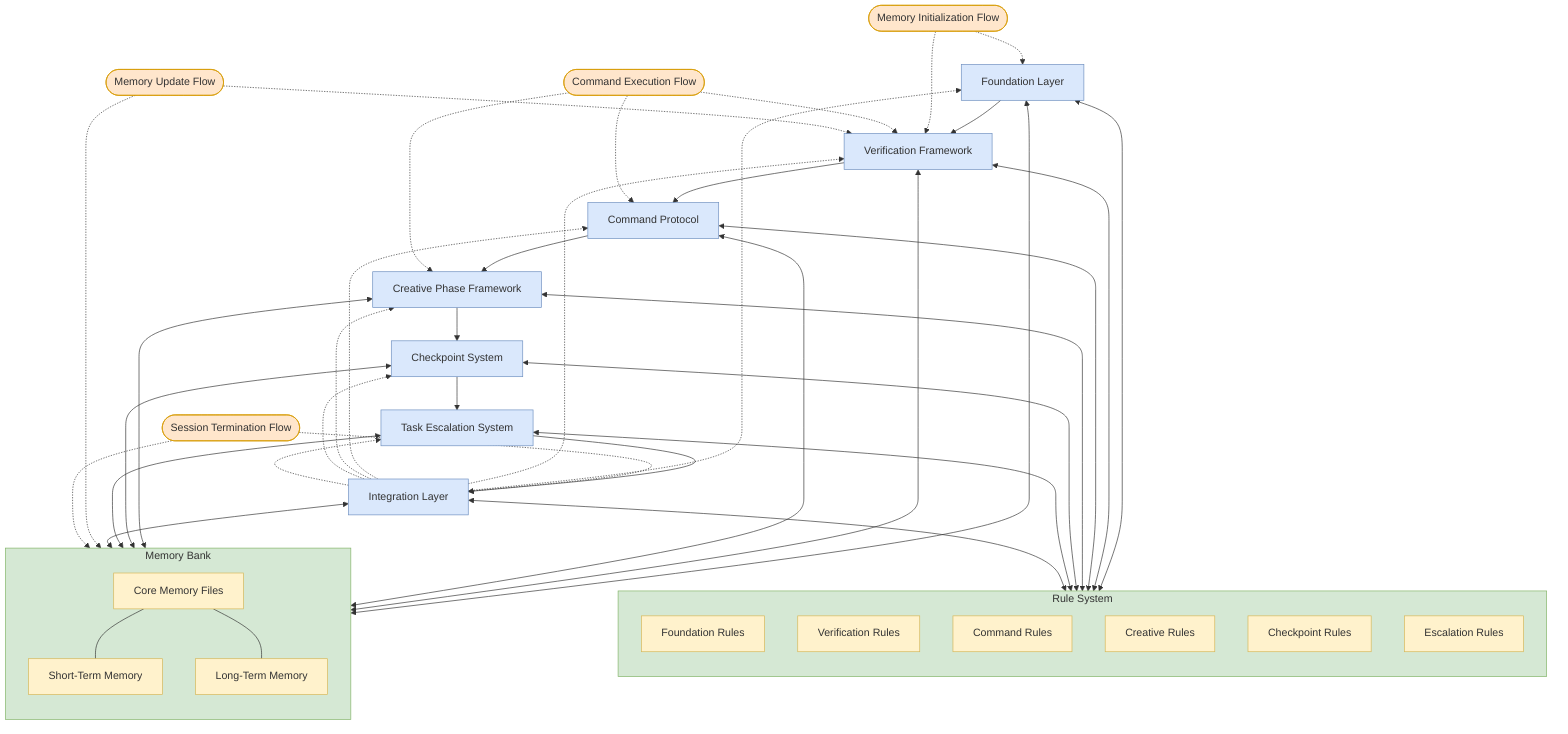 %% BIG BRAIN Memory Bank 2.0 - High-Level System Architecture
%% This diagram illustrates the primary architectural layers and their relationships
%% Version 1.0.0 (March 24, 2025)

flowchart TB
    %% Define the main architectural layers
    FL[Foundation Layer] --> VF[Verification Framework]
    VF --> CP[Command Protocol]
    CP --> CPF[Creative Phase Framework]
    CPF --> CHS[Checkpoint System]
    CHS --> TES[Task Escalation System]
    TES --> IL[Integration Layer]

    %% Connect Integration Layer back to other systems (circular relationship)
    IL -.-> FL
    IL -.-> VF
    IL -.-> CP
    IL -.-> CPF
    IL -.-> CHS
    IL -.-> TES

    %% Define Memory Bank
    subgraph MB[Memory Bank]
        direction TB
        core[Core Memory Files]
        shortTerm[Short-Term Memory]
        longTerm[Long-Term Memory]

        core --- shortTerm
        core --- longTerm
    end

    %% Define Rule System
    subgraph RS[Rule System]
        direction TB
        foundation[Foundation Rules]
        verification[Verification Rules]
        command[Command Rules]
        creative[Creative Rules]
        checkpoint[Checkpoint Rules]
        escalation[Escalation Rules]
    end

    %% Connection between layers and supporting systems
    FL <--> MB
    VF <--> MB
    CP <--> MB
    CPF <--> MB
    CHS <--> MB
    TES <--> MB
    IL <--> MB

    FL <--> RS
    VF <--> RS
    CP <--> RS
    CPF <--> RS
    CHS <--> RS
    TES <--> RS
    IL <--> RS

    %% Data Flow
    flowInit([Memory Initialization Flow]) -.-> FL
    flowInit -.-> VF

    flowCmd([Command Execution Flow]) -.-> CP
    flowCmd -.-> VF
    flowCmd -.-> CPF

    flowMem([Memory Update Flow]) -.-> MB
    flowMem -.-> VF

    flowTerm([Session Termination Flow]) -.-> IL
    flowTerm -.-> MB

    %% Define styles
    classDef layer fill:#dae8fc,stroke:#6c8ebf,stroke-width:1px,border-radius:8px
    classDef system fill:#d5e8d4,stroke:#82b366,stroke-width:1px,border-radius:8px
    classDef flow fill:#ffe6cc,stroke:#d79b00,stroke-width:1px,border-radius:8px,dashed
    classDef memoryFile fill:#fff2cc,stroke:#d6b656,stroke-width:1px,border-radius:4px

    %% Apply styles
    class FL,VF,CP,CPF,CHS,TES,IL layer
    class MB,RS system
    class core,shortTerm,longTerm,foundation,verification,command,creative,checkpoint,escalation memoryFile
    class flowInit,flowCmd,flowMem,flowTerm flow
